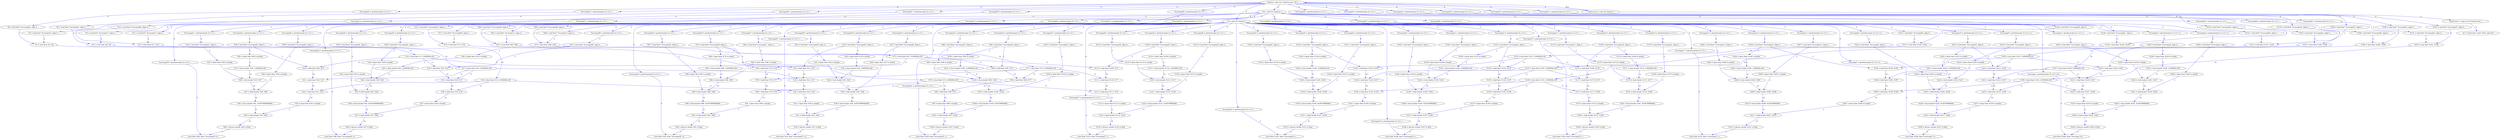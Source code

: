 digraph {
Node0x34871c0[label="  %3 = add i32 %indvar, 1"];
Node0x34857a0[label="  %indvar = phi i32 [ %indvar.next, %2 ]..."];
Node0x34857a0 -> Node0x34871c0[label="0",color=blue];
Node0x3473890[label="  %4 = add i32 %indvar, 2"];
Node0x34857a0 -> Node0x3473890[label="0",color=blue];
Node0x346d180[label="  %scevgep62 = getelementptr [2 x [11 x ..."];
Node0x34857a0 -> Node0x346d180[label="0",color=blue];
Node0x346d260[label="  %scevgep61 = getelementptr [2 x [11 x ..."];
Node0x34857a0 -> Node0x346d260[label="0",color=blue];
Node0x346d340[label="  %scevgep60 = getelementptr [2 x [11 x ..."];
Node0x34857a0 -> Node0x346d340[label="0",color=blue];
Node0x346d420[label="  %scevgep59 = getelementptr [2 x [11 x ..."];
Node0x34857a0 -> Node0x346d420[label="0",color=blue];
Node0x346d500[label="  %scevgep58 = getelementptr [2 x [11 x ..."];
Node0x34857a0 -> Node0x346d500[label="0",color=blue];
Node0x347ba50[label="  %scevgep57 = getelementptr [2 x [11 x ..."];
Node0x34857a0 -> Node0x347ba50[label="0",color=blue];
Node0x347bb30[label="  %scevgep56 = getelementptr [2 x [11 x ..."];
Node0x34857a0 -> Node0x347bb30[label="0",color=blue];
Node0x347bc10[label="  %scevgep55 = getelementptr [2 x [11 x ..."];
Node0x34857a0 -> Node0x347bc10[label="0",color=blue];
Node0x347bcf0[label="  %scevgep54 = getelementptr [2 x [11 x ..."];
Node0x34857a0 -> Node0x347bcf0[label="0",color=blue];
Node0x347bdd0[label="  %scevgep53 = getelementptr [2 x [11 x ..."];
Node0x34857a0 -> Node0x347bdd0[label="0",color=blue];
Node0x347beb0[label="  %scevgep52 = getelementptr [2 x [11 x ..."];
Node0x34857a0 -> Node0x347beb0[label="0",color=blue];
Node0x347bf90[label="  %scevgep51 = getelementptr [2 x [11 x ..."];
Node0x34857a0 -> Node0x347bf90[label="0",color=blue];
Node0x34a9c20[label="  %indvar.next = add i32 %indvar, 1"];
Node0x34857a0 -> Node0x34a9c20[label="0",color=blue];
Node0x3487580[label="  %scevgep48 = getelementptr [2 x [11 x ..."];
Node0x34871c0 -> Node0x3487580[label="0",color=blue];
Node0x3487ee0[label="  %scevgep44 = getelementptr [2 x [11 x ..."];
Node0x34871c0 -> Node0x3487ee0[label="0",color=blue];
Node0x34882a0[label="  %scevgep40 = getelementptr [2 x [11 x ..."];
Node0x34871c0 -> Node0x34882a0[label="0",color=blue];
Node0x3488660[label="  %scevgep36 = getelementptr [2 x [11 x ..."];
Node0x34871c0 -> Node0x3488660[label="0",color=blue];
Node0x34841a0[label="  %scevgep32 = getelementptr [2 x [11 x ..."];
Node0x34871c0 -> Node0x34841a0[label="0",color=blue];
Node0x348a090[label="  %scevgep28 = getelementptr [2 x [11 x ..."];
Node0x34871c0 -> Node0x348a090[label="0",color=blue];
Node0x348a450[label="  %scevgep24 = getelementptr [2 x [11 x ..."];
Node0x34871c0 -> Node0x348a450[label="0",color=blue];
Node0x3486e00[label="  %scevgep20 = getelementptr [2 x [11 x ..."];
Node0x34871c0 -> Node0x3486e00[label="0",color=blue];
Node0x34763b0[label="  %scevgep16 = getelementptr [2 x [11 x ..."];
Node0x34871c0 -> Node0x34763b0[label="0",color=blue];
Node0x3476490[label="  %scevgep12 = getelementptr [2 x [11 x ..."];
Node0x34871c0 -> Node0x3476490[label="0",color=blue];
Node0x3465ca0[label="  %scevgep8 = getelementptr [2 x [11 x [..."];
Node0x34871c0 -> Node0x3465ca0[label="0",color=blue];
Node0x3465d80[label="  %scevgep49 = getelementptr [2 x [11 x ..."];
Node0x34871c0 -> Node0x3465d80[label="0",color=blue];
Node0x33caae0[label="  %scevgep45 = getelementptr [2 x [11 x ..."];
Node0x34871c0 -> Node0x33caae0[label="0",color=blue];
Node0x33cabc0[label="  %scevgep41 = getelementptr [2 x [11 x ..."];
Node0x34871c0 -> Node0x33cabc0[label="0",color=blue];
Node0x3473f00[label="  %scevgep37 = getelementptr [2 x [11 x ..."];
Node0x34871c0 -> Node0x3473f00[label="0",color=blue];
Node0x3473fe0[label="  %scevgep33 = getelementptr [2 x [11 x ..."];
Node0x34871c0 -> Node0x3473fe0[label="0",color=blue];
Node0x3488ca0[label="  %scevgep29 = getelementptr [2 x [11 x ..."];
Node0x34871c0 -> Node0x3488ca0[label="0",color=blue];
Node0x3488d80[label="  %scevgep25 = getelementptr [2 x [11 x ..."];
Node0x34871c0 -> Node0x3488d80[label="0",color=blue];
Node0x34481b0[label="  %scevgep21 = getelementptr [2 x [11 x ..."];
Node0x34871c0 -> Node0x34481b0[label="0",color=blue];
Node0x3448290[label="  %scevgep17 = getelementptr [2 x [11 x ..."];
Node0x34871c0 -> Node0x3448290[label="0",color=blue];
Node0x3448370[label="  %scevgep13 = getelementptr [2 x [11 x ..."];
Node0x34871c0 -> Node0x3448370[label="0",color=blue];
Node0x34735f0[label="  %scevgep9 = getelementptr [2 x [11 x [..."];
Node0x34871c0 -> Node0x34735f0[label="0",color=blue];
Node0x34736d0[label="  %scevgep5 = getelementptr [2 x [11 x [..."];
Node0x34871c0 -> Node0x34736d0[label="0",color=blue];
Node0x34737b0[label="  %scevgep4 = getelementptr [2 x [11 x [..."];
Node0x34871c0 -> Node0x34737b0[label="0",color=blue];
Node0x347c070[label="  %scevgep50 = getelementptr [2 x [11 x ..."];
Node0x34871c0 -> Node0x347c070[label="0",color=blue];
Node0x347c150[label="  %scevgep47 = getelementptr [2 x [11 x ..."];
Node0x34871c0 -> Node0x347c150[label="0",color=blue];
Node0x347c230[label="  %scevgep46 = getelementptr [2 x [11 x ..."];
Node0x34871c0 -> Node0x347c230[label="0",color=blue];
Node0x347c310[label="  %scevgep43 = getelementptr [2 x [11 x ..."];
Node0x34871c0 -> Node0x347c310[label="0",color=blue];
Node0x347c3f0[label="  %scevgep42 = getelementptr [2 x [11 x ..."];
Node0x34871c0 -> Node0x347c3f0[label="0",color=blue];
Node0x347c4d0[label="  %scevgep39 = getelementptr [2 x [11 x ..."];
Node0x34871c0 -> Node0x347c4d0[label="0",color=blue];
Node0x347c5b0[label="  %scevgep38 = getelementptr [2 x [11 x ..."];
Node0x34871c0 -> Node0x347c5b0[label="0",color=blue];
Node0x347c690[label="  %scevgep35 = getelementptr [2 x [11 x ..."];
Node0x34871c0 -> Node0x347c690[label="0",color=blue];
Node0x347c770[label="  %scevgep34 = getelementptr [2 x [11 x ..."];
Node0x34871c0 -> Node0x347c770[label="0",color=blue];
Node0x347c850[label="  %scevgep31 = getelementptr [2 x [11 x ..."];
Node0x34871c0 -> Node0x347c850[label="0",color=blue];
Node0x347c930[label="  %scevgep30 = getelementptr [2 x [11 x ..."];
Node0x34871c0 -> Node0x347c930[label="0",color=blue];
Node0x347ca10[label="  %scevgep27 = getelementptr [2 x [11 x ..."];
Node0x34871c0 -> Node0x347ca10[label="0",color=blue];
Node0x347caf0[label="  %scevgep26 = getelementptr [2 x [11 x ..."];
Node0x34871c0 -> Node0x347caf0[label="0",color=blue];
Node0x347cbd0[label="  %scevgep23 = getelementptr [2 x [11 x ..."];
Node0x34871c0 -> Node0x347cbd0[label="0",color=blue];
Node0x347ccb0[label="  %scevgep22 = getelementptr [2 x [11 x ..."];
Node0x34871c0 -> Node0x347ccb0[label="0",color=blue];
Node0x347cd90[label="  %scevgep19 = getelementptr [2 x [11 x ..."];
Node0x34871c0 -> Node0x347cd90[label="0",color=blue];
Node0x347ce70[label="  %scevgep18 = getelementptr [2 x [11 x ..."];
Node0x34871c0 -> Node0x347ce70[label="0",color=blue];
Node0x347cf50[label="  %scevgep15 = getelementptr [2 x [11 x ..."];
Node0x34871c0 -> Node0x347cf50[label="0",color=blue];
Node0x347d030[label="  %scevgep14 = getelementptr [2 x [11 x ..."];
Node0x34871c0 -> Node0x347d030[label="0",color=blue];
Node0x347d110[label="  %scevgep11 = getelementptr [2 x [11 x ..."];
Node0x34871c0 -> Node0x347d110[label="0",color=blue];
Node0x347d1f0[label="  %scevgep10 = getelementptr [2 x [11 x ..."];
Node0x34871c0 -> Node0x347d1f0[label="0",color=blue];
Node0x347d2d0[label="  %scevgep7 = getelementptr [2 x [11 x [..."];
Node0x34871c0 -> Node0x347d2d0[label="0",color=blue];
Node0x347d3b0[label="  %scevgep6 = getelementptr [2 x [11 x [..."];
Node0x34871c0 -> Node0x347d3b0[label="0",color=blue];
Node0x347d490[label="  %scevgep = getelementptr [2 x [11 x [4..."];
Node0x34871c0 -> Node0x347d490[label="0",color=blue];
Node0x347f1f0[label="  %27 = load float* %scevgep48, align 4,..."];
Node0x3487580 -> Node0x347f1f0[label="0",color=blue];
Node0x34800d0[label="  %43 = load float* %scevgep44, align 4,..."];
Node0x3487ee0 -> Node0x34800d0[label="0",color=blue];
Node0x349e050[label="  %59 = load float* %scevgep40, align 4,..."];
Node0x34882a0 -> Node0x349e050[label="0",color=blue];
Node0x349f9b0[label="  %87 = load float* %scevgep36, align 4,..."];
Node0x3488660 -> Node0x349f9b0[label="0",color=blue];
Node0x347db90[label="  %103 = load float* %scevgep32, align 4..."];
Node0x34841a0 -> Node0x347db90[label="0",color=blue];
Node0x34a27c0[label="  %119 = load float* %scevgep28, align 4..."];
Node0x348a090 -> Node0x34a27c0[label="0",color=blue];
Node0x34a4120[label="  %147 = load float* %scevgep24, align 4..."];
Node0x348a450 -> Node0x34a4120[label="0",color=blue];
Node0x34a5000[label="  %163 = load float* %scevgep20, align 4..."];
Node0x3486e00 -> Node0x34a5000[label="0",color=blue];
Node0x34a5ee0[label="  %179 = load float* %scevgep16, align 4..."];
Node0x34763b0 -> Node0x34a5ee0[label="0",color=blue];
Node0x34a7840[label="  %207 = load float* %scevgep12, align 4..."];
Node0x3476490 -> Node0x34a7840[label="0",color=blue];
Node0x34a8720[label="  %223 = load float* %scevgep8, align 4,..."];
Node0x3465ca0 -> Node0x34a8720[label="0",color=blue];
Node0x347ed90[label="  %22 = load float* %scevgep49, align 4,..."];
Node0x3465d80 -> Node0x347ed90[label="0",color=blue];
Node0x347fc70[label="  %38 = load float* %scevgep45, align 4,..."];
Node0x33caae0 -> Node0x347fc70[label="0",color=blue];
Node0x349dbf0[label="  %54 = load float* %scevgep41, align 4,..."];
Node0x33cabc0 -> Node0x349dbf0[label="0",color=blue];
Node0x349f550[label="  %82 = load float* %scevgep37, align 4,..."];
Node0x3473f00 -> Node0x349f550[label="0",color=blue];
Node0x347d730[label="  %98 = load float* %scevgep33, align 4,..."];
Node0x3473fe0 -> Node0x347d730[label="0",color=blue];
Node0x347e640[label="  %114 = load float* %scevgep29, align 4..."];
Node0x3488ca0 -> Node0x347e640[label="0",color=blue];
Node0x34a3cc0[label="  %142 = load float* %scevgep25, align 4..."];
Node0x3488d80 -> Node0x34a3cc0[label="0",color=blue];
Node0x34a4ba0[label="  %158 = load float* %scevgep21, align 4..."];
Node0x34481b0 -> Node0x34a4ba0[label="0",color=blue];
Node0x34a5a80[label="  %174 = load float* %scevgep17, align 4..."];
Node0x3448290 -> Node0x34a5a80[label="0",color=blue];
Node0x34a73e0[label="  %202 = load float* %scevgep13, align 4..."];
Node0x3448370 -> Node0x34a73e0[label="0",color=blue];
Node0x34a82c0[label="  %218 = load float* %scevgep9, align 4,..."];
Node0x34735f0 -> Node0x34a82c0[label="0",color=blue];
Node0x34a91a0[label="  %234 = load float* %scevgep5, align 4,..."];
Node0x34736d0 -> Node0x34a91a0[label="0",color=blue];
Node0x34a9600[label="  %239 = load float* %scevgep4, align 4,..."];
Node0x34737b0 -> Node0x34a9600[label="0",color=blue];
Node0x348d460[label="  %scevgep74 = getelementptr [2 x [11 x ..."];
Node0x3473890 -> Node0x348d460[label="0",color=blue];
Node0x348d540[label="  %scevgep73 = getelementptr [2 x [11 x ..."];
Node0x3473890 -> Node0x348d540[label="0",color=blue];
Node0x348d620[label="  %scevgep72 = getelementptr [2 x [11 x ..."];
Node0x3473890 -> Node0x348d620[label="0",color=blue];
Node0x348d700[label="  %scevgep71 = getelementptr [2 x [11 x ..."];
Node0x3473890 -> Node0x348d700[label="0",color=blue];
Node0x346bc20[label="  %scevgep70 = getelementptr [2 x [11 x ..."];
Node0x3473890 -> Node0x346bc20[label="0",color=blue];
Node0x346bd00[label="  %scevgep69 = getelementptr [2 x [11 x ..."];
Node0x3473890 -> Node0x346bd00[label="0",color=blue];
Node0x346bde0[label="  %scevgep68 = getelementptr [2 x [11 x ..."];
Node0x3473890 -> Node0x346bde0[label="0",color=blue];
Node0x346bec0[label="  %scevgep67 = getelementptr [2 x [11 x ..."];
Node0x3473890 -> Node0x346bec0[label="0",color=blue];
Node0x346bfa0[label="  %scevgep66 = getelementptr [2 x [11 x ..."];
Node0x3473890 -> Node0x346bfa0[label="0",color=blue];
Node0x346cee0[label="  %scevgep65 = getelementptr [2 x [11 x ..."];
Node0x3473890 -> Node0x346cee0[label="0",color=blue];
Node0x346cfc0[label="  %scevgep64 = getelementptr [2 x [11 x ..."];
Node0x3473890 -> Node0x346cfc0[label="0",color=blue];
Node0x346d0a0[label="  %scevgep63 = getelementptr [2 x [11 x ..."];
Node0x3473890 -> Node0x346d0a0[label="0",color=blue];
Node0x347d650[label="  %5 = load float* %scevgep74, align 4, ..."];
Node0x348d460 -> Node0x347d650[label="0",color=blue];
Node0x347b430[label="  %8 = load float* %scevgep73, align 4, ..."];
Node0x348d540 -> Node0x347b430[label="0",color=blue];
Node0x347b6d0[label="  %11 = load float* %scevgep72, align 4,..."];
Node0x348d620 -> Node0x347b6d0[label="0",color=blue];
Node0x349e670[label="  %65 = load float* %scevgep71, align 4,..."];
Node0x348d700 -> Node0x349e670[label="0",color=blue];
Node0x349e910[label="  %68 = load float* %scevgep70, align 4,..."];
Node0x346bc20 -> Node0x349e910[label="0",color=blue];
Node0x349ebb0[label="  %71 = load float* %scevgep69, align 4,..."];
Node0x346bd00 -> Node0x349ebb0[label="0",color=blue];
Node0x34a2de0[label="  %125 = load float* %scevgep68, align 4..."];
Node0x346bde0 -> Node0x34a2de0[label="0",color=blue];
Node0x34a3080[label="  %128 = load float* %scevgep67, align 4..."];
Node0x346bec0 -> Node0x34a3080[label="0",color=blue];
Node0x34a3320[label="  %131 = load float* %scevgep66, align 4..."];
Node0x346bfa0 -> Node0x34a3320[label="0",color=blue];
Node0x34a6500[label="  %185 = load float* %scevgep65, align 4..."];
Node0x346cee0 -> Node0x34a6500[label="0",color=blue];
Node0x34a67a0[label="  %188 = load float* %scevgep64, align 4..."];
Node0x346cfc0 -> Node0x34a67a0[label="0",color=blue];
Node0x34a6a40[label="  %191 = load float* %scevgep63, align 4..."];
Node0x346d0a0 -> Node0x34a6a40[label="0",color=blue];
Node0x347b240[label="  %6 = load float* %scevgep62, align 4, ..."];
Node0x346d180 -> Node0x347b240[label="0",color=blue];
Node0x347b510[label="  %9 = load float* %scevgep61, align 4, ..."];
Node0x346d260 -> Node0x347b510[label="0",color=blue];
Node0x347b7b0[label="  %12 = load float* %scevgep60, align 4,..."];
Node0x346d340 -> Node0x347b7b0[label="0",color=blue];
Node0x349e750[label="  %66 = load float* %scevgep59, align 4,..."];
Node0x346d420 -> Node0x349e750[label="0",color=blue];
Node0x349e9f0[label="  %69 = load float* %scevgep58, align 4,..."];
Node0x346d500 -> Node0x349e9f0[label="0",color=blue];
Node0x349ec90[label="  %72 = load float* %scevgep57, align 4,..."];
Node0x347ba50 -> Node0x349ec90[label="0",color=blue];
Node0x34a2ec0[label="  %126 = load float* %scevgep56, align 4..."];
Node0x347bb30 -> Node0x34a2ec0[label="0",color=blue];
Node0x34a3160[label="  %129 = load float* %scevgep55, align 4..."];
Node0x347bc10 -> Node0x34a3160[label="0",color=blue];
Node0x34a3400[label="  %132 = load float* %scevgep54, align 4..."];
Node0x347bcf0 -> Node0x34a3400[label="0",color=blue];
Node0x34a65e0[label="  %186 = load float* %scevgep53, align 4..."];
Node0x347bdd0 -> Node0x34a65e0[label="0",color=blue];
Node0x34a6880[label="  %189 = load float* %scevgep52, align 4..."];
Node0x347beb0 -> Node0x34a6880[label="0",color=blue];
Node0x34a6b20[label="  %192 = load float* %scevgep51, align 4..."];
Node0x347bf90 -> Node0x34a6b20[label="0",color=blue];
Node0x347b970[label="  %14 = load float* %scevgep50, align 4,..."];
Node0x347c070 -> Node0x347b970[label="0",color=blue];
Node0x347f730[label="  store float %32, float* %scevgep47, al..."];
Node0x347c150 -> Node0x347f730[label="0",color=blue];
Node0x347f810[label="  %33 = load float* %scevgep46, align 4,..."];
Node0x347c230 -> Node0x347f810[label="0",color=blue];
Node0x3480610[label="  store float %48, float* %scevgep43, al..."];
Node0x347c310 -> Node0x3480610[label="0",color=blue];
Node0x34806f0[label="  %49 = load float* %scevgep42, align 4,..."];
Node0x347c3f0 -> Node0x34806f0[label="0",color=blue];
Node0x349e590[label="  store float %64, float* %scevgep39, al..."];
Node0x347c4d0 -> Node0x349e590[label="0",color=blue];
Node0x349ee50[label="  %74 = load float* %scevgep38, align 4,..."];
Node0x347c5b0 -> Node0x349ee50[label="0",color=blue];
Node0x349fef0[label="  store float %92, float* %scevgep35, al..."];
Node0x347c690 -> Node0x349fef0[label="0",color=blue];
Node0x349ffd0[label="  %93 = load float* %scevgep34, align 4,..."];
Node0x347c770 -> Node0x349ffd0[label="0",color=blue];
Node0x347e100[label="  store float %108, float* %scevgep31, a..."];
Node0x347c850 -> Node0x347e100[label="0",color=blue];
Node0x347e1e0[label="  %109 = load float* %scevgep30, align 4..."];
Node0x347c930 -> Node0x347e1e0[label="0",color=blue];
Node0x34a2d00[label="  store float %124, float* %scevgep27, a..."];
Node0x347ca10 -> Node0x34a2d00[label="0",color=blue];
Node0x34a35c0[label="  %134 = load float* %scevgep26, align 4..."];
Node0x347caf0 -> Node0x34a35c0[label="0",color=blue];
Node0x34a4660[label="  store float %152, float* %scevgep23, a..."];
Node0x347cbd0 -> Node0x34a4660[label="0",color=blue];
Node0x34a4740[label="  %153 = load float* %scevgep22, align 4..."];
Node0x347ccb0 -> Node0x34a4740[label="0",color=blue];
Node0x34a5540[label="  store float %168, float* %scevgep19, a..."];
Node0x347cd90 -> Node0x34a5540[label="0",color=blue];
Node0x34a5620[label="  %169 = load float* %scevgep18, align 4..."];
Node0x347ce70 -> Node0x34a5620[label="0",color=blue];
Node0x34a6420[label="  store float %184, float* %scevgep15, a..."];
Node0x347cf50 -> Node0x34a6420[label="0",color=blue];
Node0x34a6ce0[label="  %194 = load float* %scevgep14, align 4..."];
Node0x347d030 -> Node0x34a6ce0[label="0",color=blue];
Node0x34a7d80[label="  store float %212, float* %scevgep11, a..."];
Node0x347d110 -> Node0x34a7d80[label="0",color=blue];
Node0x34a7e60[label="  %213 = load float* %scevgep10, align 4..."];
Node0x347d1f0 -> Node0x34a7e60[label="0",color=blue];
Node0x34a8c60[label="  store float %228, float* %scevgep7, al..."];
Node0x347d2d0 -> Node0x34a8c60[label="0",color=blue];
Node0x34a8d40[label="  %229 = load float* %scevgep6, align 4,..."];
Node0x347d3b0 -> Node0x34a8d40[label="0",color=blue];
Node0x34a9b40[label="  store float %244, float* %scevgep, ali..."];
Node0x347d490 -> Node0x34a9b40[label="0",color=blue];
Node0x347b320[label="  %7 = fsub float %5, %6"];
Node0x347d650 -> Node0x347b320[label="2",color=blue];
Node0x347b240 -> Node0x347b320[label="2",color=blue];
Node0x347e740[label="  %15 = fmul float %7, 0.000000e+00"];
Node0x347b320 -> Node0x347e740[label="14",color=blue];
Node0x347b5f0[label="  %10 = fsub float %8, %9"];
Node0x347b430 -> Node0x347b5f0[label="2",color=blue];
Node0x347b510 -> Node0x347b5f0[label="2",color=blue];
Node0x347e930[label="  %17 = fmul float %10, 0.000000e+00"];
Node0x347b5f0 -> Node0x347e930[label="14",color=blue];
Node0x347b890[label="  %13 = fsub float %11, %12"];
Node0x347b6d0 -> Node0x347b890[label="2",color=blue];
Node0x347b7b0 -> Node0x347b890[label="2",color=blue];
Node0x347eaf0[label="  %19 = fmul float %13, 0.000000e+00"];
Node0x347b890 -> Node0x347eaf0[label="14",color=blue];
Node0x347e820[label="  %16 = fadd float %14, %15"];
Node0x347b970 -> Node0x347e820[label="2",color=blue];
Node0x347ef50[label="  %24 = fpext float %14 to double"];
Node0x347b970 -> Node0x347ef50[label="2",color=blue];
Node0x347e740 -> Node0x347e820[label="11",color=blue];
Node0x347f8f0[label="  %34 = fadd float %33, %15"];
Node0x347e740 -> Node0x347f8f0[label="11",color=blue];
Node0x349d870[label="  %50 = fadd float %49, %15"];
Node0x347e740 -> Node0x349d870[label="11",color=blue];
Node0x347ea10[label="  %18 = fadd float %16, %17"];
Node0x347e820 -> Node0x347ea10[label="14",color=blue];
Node0x347e930 -> Node0x347ea10[label="11",color=blue];
Node0x347f9d0[label="  %35 = fadd float %34, %17"];
Node0x347e930 -> Node0x347f9d0[label="11",color=blue];
Node0x349d950[label="  %51 = fadd float %50, %17"];
Node0x347e930 -> Node0x349d950[label="11",color=blue];
Node0x347ebd0[label="  %20 = fadd float %19, %18"];
Node0x347ea10 -> Node0x347ebd0[label="14",color=blue];
Node0x347eaf0 -> Node0x347ebd0[label="11",color=blue];
Node0x347fab0[label="  %36 = fadd float %35, %19"];
Node0x347eaf0 -> Node0x347fab0[label="11",color=blue];
Node0x349da30[label="  %52 = fadd float %51, %19"];
Node0x347eaf0 -> Node0x349da30[label="11",color=blue];
Node0x347ecb0[label="  %21 = fpext float %20 to double"];
Node0x347ebd0 -> Node0x347ecb0[label="14",color=blue];
Node0x347f570[label="  %31 = fadd double %21, %30"];
Node0x347ecb0 -> Node0x347f570[label="2",color=blue];
Node0x347ee70[label="  %23 = fpext float %22 to double"];
Node0x347ed90 -> Node0x347ee70[label="2",color=blue];
Node0x347f110[label="  %26 = fsub double %23, %25"];
Node0x347ee70 -> Node0x347f110[label="2",color=blue];
Node0x347f030[label="  %25 = fmul double %24, 2.000000e+00"];
Node0x347ef50 -> Node0x347f030[label="2",color=blue];
Node0x347f030 -> Node0x347f110[label="11",color=blue];
Node0x347f3b0[label="  %29 = fadd double %26, %28"];
Node0x347f110 -> Node0x347f3b0[label="14",color=blue];
Node0x347f2d0[label="  %28 = fpext float %27 to double"];
Node0x347f1f0 -> Node0x347f2d0[label="2",color=blue];
Node0x347f2d0 -> Node0x347f3b0[label="2",color=blue];
Node0x347f490[label="  %30 = fmul double %29, 0x3FC99999A0000..."];
Node0x347f3b0 -> Node0x347f490[label="14",color=blue];
Node0x347f490 -> Node0x347f570[label="11",color=blue];
Node0x347f650[label="  %32 = fptrunc double %31 to float"];
Node0x347f570 -> Node0x347f650[label="14",color=blue];
Node0x347f650 -> Node0x347f730[label="3",color=blue];
Node0x347f810 -> Node0x347f8f0[label="2",color=blue];
Node0x347fe30[label="  %40 = fpext float %33 to double"];
Node0x347f810 -> Node0x347fe30[label="2",color=blue];
Node0x347f8f0 -> Node0x347f9d0[label="14",color=blue];
Node0x347f9d0 -> Node0x347fab0[label="14",color=blue];
Node0x347fb90[label="  %37 = fpext float %36 to double"];
Node0x347fab0 -> Node0x347fb90[label="14",color=blue];
Node0x3480450[label="  %47 = fadd double %37, %46"];
Node0x347fb90 -> Node0x3480450[label="2",color=blue];
Node0x347fd50[label="  %39 = fpext float %38 to double"];
Node0x347fc70 -> Node0x347fd50[label="2",color=blue];
Node0x347fff0[label="  %42 = fsub double %39, %41"];
Node0x347fd50 -> Node0x347fff0[label="2",color=blue];
Node0x347ff10[label="  %41 = fmul double %40, 2.000000e+00"];
Node0x347fe30 -> Node0x347ff10[label="2",color=blue];
Node0x347ff10 -> Node0x347fff0[label="11",color=blue];
Node0x3480290[label="  %45 = fadd double %42, %44"];
Node0x347fff0 -> Node0x3480290[label="14",color=blue];
Node0x34801b0[label="  %44 = fpext float %43 to double"];
Node0x34800d0 -> Node0x34801b0[label="2",color=blue];
Node0x34801b0 -> Node0x3480290[label="2",color=blue];
Node0x3480370[label="  %46 = fmul double %45, 0x3FC99999A0000..."];
Node0x3480290 -> Node0x3480370[label="14",color=blue];
Node0x3480370 -> Node0x3480450[label="11",color=blue];
Node0x3480530[label="  %48 = fptrunc double %47 to float"];
Node0x3480450 -> Node0x3480530[label="14",color=blue];
Node0x3480530 -> Node0x3480610[label="3",color=blue];
Node0x34806f0 -> Node0x349d870[label="2",color=blue];
Node0x349ddb0[label="  %56 = fpext float %49 to double"];
Node0x34806f0 -> Node0x349ddb0[label="2",color=blue];
Node0x349d870 -> Node0x349d950[label="14",color=blue];
Node0x349d950 -> Node0x349da30[label="14",color=blue];
Node0x349db10[label="  %53 = fpext float %52 to double"];
Node0x349da30 -> Node0x349db10[label="14",color=blue];
Node0x349e3d0[label="  %63 = fadd double %53, %62"];
Node0x349db10 -> Node0x349e3d0[label="2",color=blue];
Node0x349dcd0[label="  %55 = fpext float %54 to double"];
Node0x349dbf0 -> Node0x349dcd0[label="2",color=blue];
Node0x349df70[label="  %58 = fsub double %55, %57"];
Node0x349dcd0 -> Node0x349df70[label="2",color=blue];
Node0x349de90[label="  %57 = fmul double %56, 2.000000e+00"];
Node0x349ddb0 -> Node0x349de90[label="2",color=blue];
Node0x349de90 -> Node0x349df70[label="11",color=blue];
Node0x349e210[label="  %61 = fadd double %58, %60"];
Node0x349df70 -> Node0x349e210[label="14",color=blue];
Node0x349e130[label="  %60 = fpext float %59 to double"];
Node0x349e050 -> Node0x349e130[label="2",color=blue];
Node0x349e130 -> Node0x349e210[label="2",color=blue];
Node0x349e2f0[label="  %62 = fmul double %61, 0x3FC99999A0000..."];
Node0x349e210 -> Node0x349e2f0[label="14",color=blue];
Node0x349e2f0 -> Node0x349e3d0[label="11",color=blue];
Node0x349e4b0[label="  %64 = fptrunc double %63 to float"];
Node0x349e3d0 -> Node0x349e4b0[label="14",color=blue];
Node0x349e4b0 -> Node0x349e590[label="3",color=blue];
Node0x349e830[label="  %67 = fsub float %65, %66"];
Node0x349e670 -> Node0x349e830[label="2",color=blue];
Node0x349e750 -> Node0x349e830[label="2",color=blue];
Node0x349ef30[label="  %75 = fmul float %67, 0.000000e+00"];
Node0x349e830 -> Node0x349ef30[label="14",color=blue];
Node0x349ead0[label="  %70 = fsub float %68, %69"];
Node0x349e910 -> Node0x349ead0[label="2",color=blue];
Node0x349e9f0 -> Node0x349ead0[label="2",color=blue];
Node0x349f0f0[label="  %77 = fmul float %70, 0.000000e+00"];
Node0x349ead0 -> Node0x349f0f0[label="14",color=blue];
Node0x349ed70[label="  %73 = fsub float %71, %72"];
Node0x349ebb0 -> Node0x349ed70[label="2",color=blue];
Node0x349ec90 -> Node0x349ed70[label="2",color=blue];
Node0x349f2b0[label="  %79 = fmul float %73, 0.000000e+00"];
Node0x349ed70 -> Node0x349f2b0[label="14",color=blue];
Node0x349f010[label="  %76 = fadd float %74, %75"];
Node0x349ee50 -> Node0x349f010[label="2",color=blue];
Node0x349f710[label="  %84 = fpext float %74 to double"];
Node0x349ee50 -> Node0x349f710[label="2",color=blue];
Node0x349ef30 -> Node0x349f010[label="11",color=blue];
Node0x34a00b0[label="  %94 = fadd float %93, %75"];
Node0x349ef30 -> Node0x34a00b0[label="11",color=blue];
Node0x347e2c0[label="  %110 = fadd float %109, %75"];
Node0x349ef30 -> Node0x347e2c0[label="11",color=blue];
Node0x349f1d0[label="  %78 = fadd float %76, %77"];
Node0x349f010 -> Node0x349f1d0[label="14",color=blue];
Node0x349f0f0 -> Node0x349f1d0[label="11",color=blue];
Node0x34a0190[label="  %95 = fadd float %94, %77"];
Node0x349f0f0 -> Node0x34a0190[label="11",color=blue];
Node0x347e3a0[label="  %111 = fadd float %110, %77"];
Node0x349f0f0 -> Node0x347e3a0[label="11",color=blue];
Node0x349f390[label="  %80 = fadd float %79, %78"];
Node0x349f1d0 -> Node0x349f390[label="14",color=blue];
Node0x349f2b0 -> Node0x349f390[label="11",color=blue];
Node0x34a0270[label="  %96 = fadd float %95, %79"];
Node0x349f2b0 -> Node0x34a0270[label="11",color=blue];
Node0x347e480[label="  %112 = fadd float %111, %79"];
Node0x349f2b0 -> Node0x347e480[label="11",color=blue];
Node0x349f470[label="  %81 = fpext float %80 to double"];
Node0x349f390 -> Node0x349f470[label="14",color=blue];
Node0x349fd30[label="  %91 = fadd double %81, %90"];
Node0x349f470 -> Node0x349fd30[label="2",color=blue];
Node0x349f630[label="  %83 = fpext float %82 to double"];
Node0x349f550 -> Node0x349f630[label="2",color=blue];
Node0x349f8d0[label="  %86 = fsub double %83, %85"];
Node0x349f630 -> Node0x349f8d0[label="2",color=blue];
Node0x349f7f0[label="  %85 = fmul double %84, 2.000000e+00"];
Node0x349f710 -> Node0x349f7f0[label="2",color=blue];
Node0x349f7f0 -> Node0x349f8d0[label="11",color=blue];
Node0x349fb70[label="  %89 = fadd double %86, %88"];
Node0x349f8d0 -> Node0x349fb70[label="14",color=blue];
Node0x349fa90[label="  %88 = fpext float %87 to double"];
Node0x349f9b0 -> Node0x349fa90[label="2",color=blue];
Node0x349fa90 -> Node0x349fb70[label="2",color=blue];
Node0x349fc50[label="  %90 = fmul double %89, 0x3FC99999A0000..."];
Node0x349fb70 -> Node0x349fc50[label="14",color=blue];
Node0x349fc50 -> Node0x349fd30[label="11",color=blue];
Node0x349fe10[label="  %92 = fptrunc double %91 to float"];
Node0x349fd30 -> Node0x349fe10[label="14",color=blue];
Node0x349fe10 -> Node0x349fef0[label="3",color=blue];
Node0x349ffd0 -> Node0x34a00b0[label="2",color=blue];
Node0x347d8f0[label="  %100 = fpext float %93 to double"];
Node0x349ffd0 -> Node0x347d8f0[label="2",color=blue];
Node0x34a00b0 -> Node0x34a0190[label="14",color=blue];
Node0x34a0190 -> Node0x34a0270[label="14",color=blue];
Node0x34a0350[label="  %97 = fpext float %96 to double"];
Node0x34a0270 -> Node0x34a0350[label="14",color=blue];
Node0x347df40[label="  %107 = fadd double %97, %106"];
Node0x34a0350 -> Node0x347df40[label="2",color=blue];
Node0x347d810[label="  %99 = fpext float %98 to double"];
Node0x347d730 -> Node0x347d810[label="2",color=blue];
Node0x347dab0[label="  %102 = fsub double %99, %101"];
Node0x347d810 -> Node0x347dab0[label="2",color=blue];
Node0x347d9d0[label="  %101 = fmul double %100, 2.000000e+00"];
Node0x347d8f0 -> Node0x347d9d0[label="2",color=blue];
Node0x347d9d0 -> Node0x347dab0[label="11",color=blue];
Node0x347dd50[label="  %105 = fadd double %102, %104"];
Node0x347dab0 -> Node0x347dd50[label="14",color=blue];
Node0x347dc70[label="  %104 = fpext float %103 to double"];
Node0x347db90 -> Node0x347dc70[label="2",color=blue];
Node0x347dc70 -> Node0x347dd50[label="2",color=blue];
Node0x347de60[label="  %106 = fmul double %105, 0x3FC99999A00..."];
Node0x347dd50 -> Node0x347de60[label="14",color=blue];
Node0x347de60 -> Node0x347df40[label="11",color=blue];
Node0x347e020[label="  %108 = fptrunc double %107 to float"];
Node0x347df40 -> Node0x347e020[label="14",color=blue];
Node0x347e020 -> Node0x347e100[label="3",color=blue];
Node0x347e1e0 -> Node0x347e2c0[label="2",color=blue];
Node0x34a2520[label="  %116 = fpext float %109 to double"];
Node0x347e1e0 -> Node0x34a2520[label="2",color=blue];
Node0x347e2c0 -> Node0x347e3a0[label="14",color=blue];
Node0x347e3a0 -> Node0x347e480[label="14",color=blue];
Node0x347e560[label="  %113 = fpext float %112 to double"];
Node0x347e480 -> Node0x347e560[label="14",color=blue];
Node0x34a2b40[label="  %123 = fadd double %113, %122"];
Node0x347e560 -> Node0x34a2b40[label="2",color=blue];
Node0x34a2440[label="  %115 = fpext float %114 to double"];
Node0x347e640 -> Node0x34a2440[label="2",color=blue];
Node0x34a26e0[label="  %118 = fsub double %115, %117"];
Node0x34a2440 -> Node0x34a26e0[label="2",color=blue];
Node0x34a2600[label="  %117 = fmul double %116, 2.000000e+00"];
Node0x34a2520 -> Node0x34a2600[label="2",color=blue];
Node0x34a2600 -> Node0x34a26e0[label="11",color=blue];
Node0x34a2980[label="  %121 = fadd double %118, %120"];
Node0x34a26e0 -> Node0x34a2980[label="14",color=blue];
Node0x34a28a0[label="  %120 = fpext float %119 to double"];
Node0x34a27c0 -> Node0x34a28a0[label="2",color=blue];
Node0x34a28a0 -> Node0x34a2980[label="2",color=blue];
Node0x34a2a60[label="  %122 = fmul double %121, 0x3FC99999A00..."];
Node0x34a2980 -> Node0x34a2a60[label="14",color=blue];
Node0x34a2a60 -> Node0x34a2b40[label="11",color=blue];
Node0x34a2c20[label="  %124 = fptrunc double %123 to float"];
Node0x34a2b40 -> Node0x34a2c20[label="14",color=blue];
Node0x34a2c20 -> Node0x34a2d00[label="3",color=blue];
Node0x34a2fa0[label="  %127 = fsub float %125, %126"];
Node0x34a2de0 -> Node0x34a2fa0[label="2",color=blue];
Node0x34a2ec0 -> Node0x34a2fa0[label="2",color=blue];
Node0x34a36a0[label="  %135 = fmul float %127, 0.000000e+00"];
Node0x34a2fa0 -> Node0x34a36a0[label="14",color=blue];
Node0x34a3240[label="  %130 = fsub float %128, %129"];
Node0x34a3080 -> Node0x34a3240[label="2",color=blue];
Node0x34a3160 -> Node0x34a3240[label="2",color=blue];
Node0x34a3860[label="  %137 = fmul float %130, 0.000000e+00"];
Node0x34a3240 -> Node0x34a3860[label="14",color=blue];
Node0x34a34e0[label="  %133 = fsub float %131, %132"];
Node0x34a3320 -> Node0x34a34e0[label="2",color=blue];
Node0x34a3400 -> Node0x34a34e0[label="2",color=blue];
Node0x34a3a20[label="  %139 = fmul float %133, 0.000000e+00"];
Node0x34a34e0 -> Node0x34a3a20[label="14",color=blue];
Node0x34a3780[label="  %136 = fadd float %134, %135"];
Node0x34a35c0 -> Node0x34a3780[label="2",color=blue];
Node0x34a3e80[label="  %144 = fpext float %134 to double"];
Node0x34a35c0 -> Node0x34a3e80[label="2",color=blue];
Node0x34a36a0 -> Node0x34a3780[label="11",color=blue];
Node0x34a4820[label="  %154 = fadd float %153, %135"];
Node0x34a36a0 -> Node0x34a4820[label="11",color=blue];
Node0x34a5700[label="  %170 = fadd float %169, %135"];
Node0x34a36a0 -> Node0x34a5700[label="11",color=blue];
Node0x34a3940[label="  %138 = fadd float %136, %137"];
Node0x34a3780 -> Node0x34a3940[label="14",color=blue];
Node0x34a3860 -> Node0x34a3940[label="11",color=blue];
Node0x34a4900[label="  %155 = fadd float %154, %137"];
Node0x34a3860 -> Node0x34a4900[label="11",color=blue];
Node0x34a57e0[label="  %171 = fadd float %170, %137"];
Node0x34a3860 -> Node0x34a57e0[label="11",color=blue];
Node0x34a3b00[label="  %140 = fadd float %139, %138"];
Node0x34a3940 -> Node0x34a3b00[label="14",color=blue];
Node0x34a3a20 -> Node0x34a3b00[label="11",color=blue];
Node0x34a49e0[label="  %156 = fadd float %155, %139"];
Node0x34a3a20 -> Node0x34a49e0[label="11",color=blue];
Node0x34a58c0[label="  %172 = fadd float %171, %139"];
Node0x34a3a20 -> Node0x34a58c0[label="11",color=blue];
Node0x34a3be0[label="  %141 = fpext float %140 to double"];
Node0x34a3b00 -> Node0x34a3be0[label="14",color=blue];
Node0x34a44a0[label="  %151 = fadd double %141, %150"];
Node0x34a3be0 -> Node0x34a44a0[label="2",color=blue];
Node0x34a3da0[label="  %143 = fpext float %142 to double"];
Node0x34a3cc0 -> Node0x34a3da0[label="2",color=blue];
Node0x34a4040[label="  %146 = fsub double %143, %145"];
Node0x34a3da0 -> Node0x34a4040[label="2",color=blue];
Node0x34a3f60[label="  %145 = fmul double %144, 2.000000e+00"];
Node0x34a3e80 -> Node0x34a3f60[label="2",color=blue];
Node0x34a3f60 -> Node0x34a4040[label="11",color=blue];
Node0x34a42e0[label="  %149 = fadd double %146, %148"];
Node0x34a4040 -> Node0x34a42e0[label="14",color=blue];
Node0x34a4200[label="  %148 = fpext float %147 to double"];
Node0x34a4120 -> Node0x34a4200[label="2",color=blue];
Node0x34a4200 -> Node0x34a42e0[label="2",color=blue];
Node0x34a43c0[label="  %150 = fmul double %149, 0x3FC99999A00..."];
Node0x34a42e0 -> Node0x34a43c0[label="14",color=blue];
Node0x34a43c0 -> Node0x34a44a0[label="11",color=blue];
Node0x34a4580[label="  %152 = fptrunc double %151 to float"];
Node0x34a44a0 -> Node0x34a4580[label="14",color=blue];
Node0x34a4580 -> Node0x34a4660[label="3",color=blue];
Node0x34a4740 -> Node0x34a4820[label="2",color=blue];
Node0x34a4d60[label="  %160 = fpext float %153 to double"];
Node0x34a4740 -> Node0x34a4d60[label="2",color=blue];
Node0x34a4820 -> Node0x34a4900[label="14",color=blue];
Node0x34a4900 -> Node0x34a49e0[label="14",color=blue];
Node0x34a4ac0[label="  %157 = fpext float %156 to double"];
Node0x34a49e0 -> Node0x34a4ac0[label="14",color=blue];
Node0x34a5380[label="  %167 = fadd double %157, %166"];
Node0x34a4ac0 -> Node0x34a5380[label="2",color=blue];
Node0x34a4c80[label="  %159 = fpext float %158 to double"];
Node0x34a4ba0 -> Node0x34a4c80[label="2",color=blue];
Node0x34a4f20[label="  %162 = fsub double %159, %161"];
Node0x34a4c80 -> Node0x34a4f20[label="2",color=blue];
Node0x34a4e40[label="  %161 = fmul double %160, 2.000000e+00"];
Node0x34a4d60 -> Node0x34a4e40[label="2",color=blue];
Node0x34a4e40 -> Node0x34a4f20[label="11",color=blue];
Node0x34a51c0[label="  %165 = fadd double %162, %164"];
Node0x34a4f20 -> Node0x34a51c0[label="14",color=blue];
Node0x34a50e0[label="  %164 = fpext float %163 to double"];
Node0x34a5000 -> Node0x34a50e0[label="2",color=blue];
Node0x34a50e0 -> Node0x34a51c0[label="2",color=blue];
Node0x34a52a0[label="  %166 = fmul double %165, 0x3FC99999A00..."];
Node0x34a51c0 -> Node0x34a52a0[label="14",color=blue];
Node0x34a52a0 -> Node0x34a5380[label="11",color=blue];
Node0x34a5460[label="  %168 = fptrunc double %167 to float"];
Node0x34a5380 -> Node0x34a5460[label="14",color=blue];
Node0x34a5460 -> Node0x34a5540[label="3",color=blue];
Node0x34a5620 -> Node0x34a5700[label="2",color=blue];
Node0x34a5c40[label="  %176 = fpext float %169 to double"];
Node0x34a5620 -> Node0x34a5c40[label="2",color=blue];
Node0x34a5700 -> Node0x34a57e0[label="14",color=blue];
Node0x34a57e0 -> Node0x34a58c0[label="14",color=blue];
Node0x34a59a0[label="  %173 = fpext float %172 to double"];
Node0x34a58c0 -> Node0x34a59a0[label="14",color=blue];
Node0x34a6260[label="  %183 = fadd double %173, %182"];
Node0x34a59a0 -> Node0x34a6260[label="2",color=blue];
Node0x34a5b60[label="  %175 = fpext float %174 to double"];
Node0x34a5a80 -> Node0x34a5b60[label="2",color=blue];
Node0x34a5e00[label="  %178 = fsub double %175, %177"];
Node0x34a5b60 -> Node0x34a5e00[label="2",color=blue];
Node0x34a5d20[label="  %177 = fmul double %176, 2.000000e+00"];
Node0x34a5c40 -> Node0x34a5d20[label="2",color=blue];
Node0x34a5d20 -> Node0x34a5e00[label="11",color=blue];
Node0x34a60a0[label="  %181 = fadd double %178, %180"];
Node0x34a5e00 -> Node0x34a60a0[label="14",color=blue];
Node0x34a5fc0[label="  %180 = fpext float %179 to double"];
Node0x34a5ee0 -> Node0x34a5fc0[label="2",color=blue];
Node0x34a5fc0 -> Node0x34a60a0[label="2",color=blue];
Node0x34a6180[label="  %182 = fmul double %181, 0x3FC99999A00..."];
Node0x34a60a0 -> Node0x34a6180[label="14",color=blue];
Node0x34a6180 -> Node0x34a6260[label="11",color=blue];
Node0x34a6340[label="  %184 = fptrunc double %183 to float"];
Node0x34a6260 -> Node0x34a6340[label="14",color=blue];
Node0x34a6340 -> Node0x34a6420[label="3",color=blue];
Node0x34a66c0[label="  %187 = fsub float %185, %186"];
Node0x34a6500 -> Node0x34a66c0[label="2",color=blue];
Node0x34a65e0 -> Node0x34a66c0[label="2",color=blue];
Node0x34a6dc0[label="  %195 = fmul float %187, 0.000000e+00"];
Node0x34a66c0 -> Node0x34a6dc0[label="14",color=blue];
Node0x34a6960[label="  %190 = fsub float %188, %189"];
Node0x34a67a0 -> Node0x34a6960[label="2",color=blue];
Node0x34a6880 -> Node0x34a6960[label="2",color=blue];
Node0x34a6f80[label="  %197 = fmul float %190, 0.000000e+00"];
Node0x34a6960 -> Node0x34a6f80[label="14",color=blue];
Node0x34a6c00[label="  %193 = fsub float %191, %192"];
Node0x34a6a40 -> Node0x34a6c00[label="2",color=blue];
Node0x34a6b20 -> Node0x34a6c00[label="2",color=blue];
Node0x34a7140[label="  %199 = fmul float %193, 0.000000e+00"];
Node0x34a6c00 -> Node0x34a7140[label="14",color=blue];
Node0x34a6ea0[label="  %196 = fadd float %194, %195"];
Node0x34a6ce0 -> Node0x34a6ea0[label="2",color=blue];
Node0x34a75a0[label="  %204 = fpext float %194 to double"];
Node0x34a6ce0 -> Node0x34a75a0[label="2",color=blue];
Node0x34a6dc0 -> Node0x34a6ea0[label="11",color=blue];
Node0x34a7f40[label="  %214 = fadd float %213, %195"];
Node0x34a6dc0 -> Node0x34a7f40[label="11",color=blue];
Node0x34a8e20[label="  %230 = fadd float %229, %195"];
Node0x34a6dc0 -> Node0x34a8e20[label="11",color=blue];
Node0x34a7060[label="  %198 = fadd float %196, %197"];
Node0x34a6ea0 -> Node0x34a7060[label="14",color=blue];
Node0x34a6f80 -> Node0x34a7060[label="11",color=blue];
Node0x34a8020[label="  %215 = fadd float %214, %197"];
Node0x34a6f80 -> Node0x34a8020[label="11",color=blue];
Node0x34a8f00[label="  %231 = fadd float %230, %197"];
Node0x34a6f80 -> Node0x34a8f00[label="11",color=blue];
Node0x34a7220[label="  %200 = fadd float %199, %198"];
Node0x34a7060 -> Node0x34a7220[label="14",color=blue];
Node0x34a7140 -> Node0x34a7220[label="11",color=blue];
Node0x34a8100[label="  %216 = fadd float %215, %199"];
Node0x34a7140 -> Node0x34a8100[label="11",color=blue];
Node0x34a8fe0[label="  %232 = fadd float %231, %199"];
Node0x34a7140 -> Node0x34a8fe0[label="11",color=blue];
Node0x34a7300[label="  %201 = fpext float %200 to double"];
Node0x34a7220 -> Node0x34a7300[label="14",color=blue];
Node0x34a7bc0[label="  %211 = fadd double %201, %210"];
Node0x34a7300 -> Node0x34a7bc0[label="2",color=blue];
Node0x34a74c0[label="  %203 = fpext float %202 to double"];
Node0x34a73e0 -> Node0x34a74c0[label="2",color=blue];
Node0x34a7760[label="  %206 = fsub double %203, %205"];
Node0x34a74c0 -> Node0x34a7760[label="2",color=blue];
Node0x34a7680[label="  %205 = fmul double %204, 2.000000e+00"];
Node0x34a75a0 -> Node0x34a7680[label="2",color=blue];
Node0x34a7680 -> Node0x34a7760[label="11",color=blue];
Node0x34a7a00[label="  %209 = fadd double %206, %208"];
Node0x34a7760 -> Node0x34a7a00[label="14",color=blue];
Node0x34a7920[label="  %208 = fpext float %207 to double"];
Node0x34a7840 -> Node0x34a7920[label="2",color=blue];
Node0x34a7920 -> Node0x34a7a00[label="2",color=blue];
Node0x34a7ae0[label="  %210 = fmul double %209, 0x3FC99999A00..."];
Node0x34a7a00 -> Node0x34a7ae0[label="14",color=blue];
Node0x34a7ae0 -> Node0x34a7bc0[label="11",color=blue];
Node0x34a7ca0[label="  %212 = fptrunc double %211 to float"];
Node0x34a7bc0 -> Node0x34a7ca0[label="14",color=blue];
Node0x34a7ca0 -> Node0x34a7d80[label="3",color=blue];
Node0x34a7e60 -> Node0x34a7f40[label="2",color=blue];
Node0x34a8480[label="  %220 = fpext float %213 to double"];
Node0x34a7e60 -> Node0x34a8480[label="2",color=blue];
Node0x34a7f40 -> Node0x34a8020[label="14",color=blue];
Node0x34a8020 -> Node0x34a8100[label="14",color=blue];
Node0x34a81e0[label="  %217 = fpext float %216 to double"];
Node0x34a8100 -> Node0x34a81e0[label="14",color=blue];
Node0x34a8aa0[label="  %227 = fadd double %217, %226"];
Node0x34a81e0 -> Node0x34a8aa0[label="2",color=blue];
Node0x34a83a0[label="  %219 = fpext float %218 to double"];
Node0x34a82c0 -> Node0x34a83a0[label="2",color=blue];
Node0x34a8640[label="  %222 = fsub double %219, %221"];
Node0x34a83a0 -> Node0x34a8640[label="2",color=blue];
Node0x34a8560[label="  %221 = fmul double %220, 2.000000e+00"];
Node0x34a8480 -> Node0x34a8560[label="2",color=blue];
Node0x34a8560 -> Node0x34a8640[label="11",color=blue];
Node0x34a88e0[label="  %225 = fadd double %222, %224"];
Node0x34a8640 -> Node0x34a88e0[label="14",color=blue];
Node0x34a8800[label="  %224 = fpext float %223 to double"];
Node0x34a8720 -> Node0x34a8800[label="2",color=blue];
Node0x34a8800 -> Node0x34a88e0[label="2",color=blue];
Node0x34a89c0[label="  %226 = fmul double %225, 0x3FC99999A00..."];
Node0x34a88e0 -> Node0x34a89c0[label="14",color=blue];
Node0x34a89c0 -> Node0x34a8aa0[label="11",color=blue];
Node0x34a8b80[label="  %228 = fptrunc double %227 to float"];
Node0x34a8aa0 -> Node0x34a8b80[label="14",color=blue];
Node0x34a8b80 -> Node0x34a8c60[label="3",color=blue];
Node0x34a8d40 -> Node0x34a8e20[label="2",color=blue];
Node0x34a9360[label="  %236 = fpext float %229 to double"];
Node0x34a8d40 -> Node0x34a9360[label="2",color=blue];
Node0x34a8e20 -> Node0x34a8f00[label="14",color=blue];
Node0x34a8f00 -> Node0x34a8fe0[label="14",color=blue];
Node0x34a90c0[label="  %233 = fpext float %232 to double"];
Node0x34a8fe0 -> Node0x34a90c0[label="14",color=blue];
Node0x34a9980[label="  %243 = fadd double %233, %242"];
Node0x34a90c0 -> Node0x34a9980[label="2",color=blue];
Node0x34a9280[label="  %235 = fpext float %234 to double"];
Node0x34a91a0 -> Node0x34a9280[label="2",color=blue];
Node0x34a9520[label="  %238 = fsub double %235, %237"];
Node0x34a9280 -> Node0x34a9520[label="2",color=blue];
Node0x34a9440[label="  %237 = fmul double %236, 2.000000e+00"];
Node0x34a9360 -> Node0x34a9440[label="2",color=blue];
Node0x34a9440 -> Node0x34a9520[label="11",color=blue];
Node0x34a97c0[label="  %241 = fadd double %238, %240"];
Node0x34a9520 -> Node0x34a97c0[label="14",color=blue];
Node0x34a96e0[label="  %240 = fpext float %239 to double"];
Node0x34a9600 -> Node0x34a96e0[label="2",color=blue];
Node0x34a96e0 -> Node0x34a97c0[label="2",color=blue];
Node0x34a98a0[label="  %242 = fmul double %241, 0x3FC99999A00..."];
Node0x34a97c0 -> Node0x34a98a0[label="14",color=blue];
Node0x34a98a0 -> Node0x34a9980[label="11",color=blue];
Node0x34a9a60[label="  %244 = fptrunc double %243 to float"];
Node0x34a9980 -> Node0x34a9a60[label="14",color=blue];
Node0x34a9a60 -> Node0x34a9b40[label="3",color=blue];
Node0x34857a0 -> Node0x34a9c20[label="0[1]",color=blue,dir=back];
Node0x34a9d00[label="  %exitcond1 = icmp eq i32 %indvar.next,..."];
Node0x34a9c20 -> Node0x34a9d00[label="0",color=blue];
Node0x34a9de0[label="  br i1 %exitcond1, label %245, label %2"];
Node0x34a9d00 -> Node0x34a9de0[label="0",color=blue];
}
